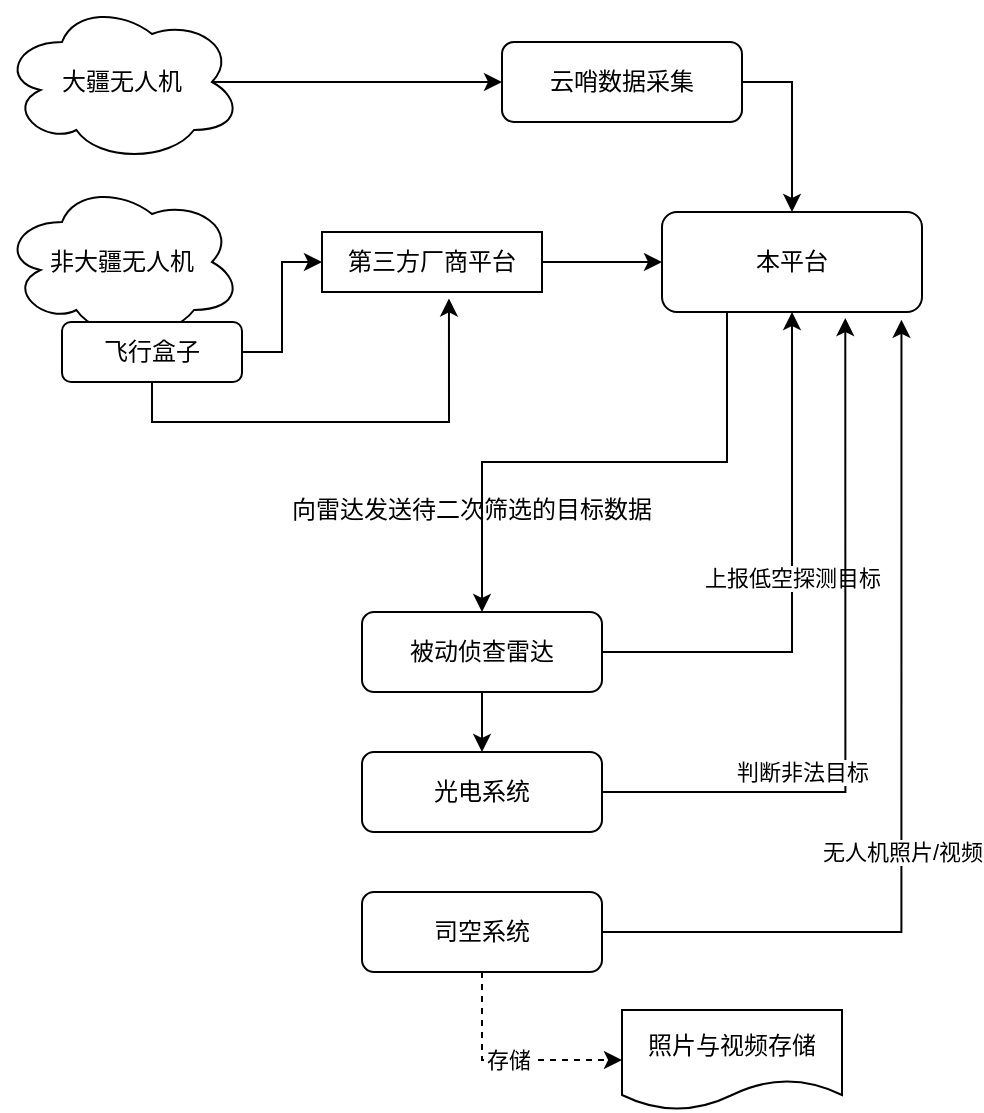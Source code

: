 <mxfile version="10.6.2" type="github"><diagram id="ZXbhY7CVpI-BIAMXs6bf" name="Page-1"><mxGraphModel dx="897" dy="469" grid="1" gridSize="10" guides="1" tooltips="1" connect="1" arrows="1" fold="1" page="1" pageScale="1" pageWidth="827" pageHeight="1169" math="0" shadow="0"><root><mxCell id="0"/><mxCell id="1" parent="0"/><mxCell id="JGGShvwqFwPRQf4y87TC-14" style="edgeStyle=orthogonalEdgeStyle;rounded=0;orthogonalLoop=1;jettySize=auto;html=1;exitX=0.875;exitY=0.5;exitDx=0;exitDy=0;exitPerimeter=0;" parent="1" source="JGGShvwqFwPRQf4y87TC-1" target="JGGShvwqFwPRQf4y87TC-2" edge="1"><mxGeometry relative="1" as="geometry"/></mxCell><mxCell id="JGGShvwqFwPRQf4y87TC-1" value="大疆无人机" style="ellipse;shape=cloud;whiteSpace=wrap;html=1;" parent="1" vertex="1"><mxGeometry x="60" y="55" width="120" height="80" as="geometry"/></mxCell><mxCell id="JGGShvwqFwPRQf4y87TC-13" style="edgeStyle=orthogonalEdgeStyle;rounded=0;orthogonalLoop=1;jettySize=auto;html=1;exitX=1;exitY=0.5;exitDx=0;exitDy=0;entryX=0.5;entryY=0;entryDx=0;entryDy=0;" parent="1" source="JGGShvwqFwPRQf4y87TC-2" target="JGGShvwqFwPRQf4y87TC-8" edge="1"><mxGeometry relative="1" as="geometry"/></mxCell><mxCell id="JGGShvwqFwPRQf4y87TC-2" value="云哨数据采集" style="rounded=1;whiteSpace=wrap;html=1;" parent="1" vertex="1"><mxGeometry x="310" y="75" width="120" height="40" as="geometry"/></mxCell><mxCell id="SJN7MPmhMZ1LIdw3ViLj-1" value="上报低空探测目标" style="edgeStyle=orthogonalEdgeStyle;rounded=0;orthogonalLoop=1;jettySize=auto;html=1;entryX=0.5;entryY=1;entryDx=0;entryDy=0;" edge="1" parent="1" source="JGGShvwqFwPRQf4y87TC-3" target="JGGShvwqFwPRQf4y87TC-8"><mxGeometry relative="1" as="geometry"/></mxCell><mxCell id="SJN7MPmhMZ1LIdw3ViLj-4" style="edgeStyle=orthogonalEdgeStyle;rounded=0;orthogonalLoop=1;jettySize=auto;html=1;exitX=0.5;exitY=1;exitDx=0;exitDy=0;entryX=0.5;entryY=0;entryDx=0;entryDy=0;" edge="1" parent="1" source="JGGShvwqFwPRQf4y87TC-3" target="JGGShvwqFwPRQf4y87TC-4"><mxGeometry relative="1" as="geometry"/></mxCell><mxCell id="JGGShvwqFwPRQf4y87TC-3" value="被动侦查雷达" style="rounded=1;whiteSpace=wrap;html=1;" parent="1" vertex="1"><mxGeometry x="240" y="360" width="120" height="40" as="geometry"/></mxCell><mxCell id="SJN7MPmhMZ1LIdw3ViLj-3" value="判断非法目标" style="edgeStyle=orthogonalEdgeStyle;rounded=0;orthogonalLoop=1;jettySize=auto;html=1;exitX=1;exitY=0.5;exitDx=0;exitDy=0;entryX=0.705;entryY=1.06;entryDx=0;entryDy=0;entryPerimeter=0;" edge="1" parent="1" source="JGGShvwqFwPRQf4y87TC-4" target="JGGShvwqFwPRQf4y87TC-8"><mxGeometry x="-0.443" y="10" relative="1" as="geometry"><mxPoint as="offset"/></mxGeometry></mxCell><mxCell id="JGGShvwqFwPRQf4y87TC-4" value="光电系统" style="rounded=1;whiteSpace=wrap;html=1;" parent="1" vertex="1"><mxGeometry x="240" y="430" width="120" height="40" as="geometry"/></mxCell><mxCell id="SJN7MPmhMZ1LIdw3ViLj-2" value="无人机照片/视频" style="edgeStyle=orthogonalEdgeStyle;rounded=0;orthogonalLoop=1;jettySize=auto;html=1;exitX=1;exitY=0.5;exitDx=0;exitDy=0;entryX=0.921;entryY=1.078;entryDx=0;entryDy=0;entryPerimeter=0;" edge="1" parent="1" source="JGGShvwqFwPRQf4y87TC-5" target="JGGShvwqFwPRQf4y87TC-8"><mxGeometry x="-0.342" y="40" relative="1" as="geometry"><mxPoint x="40" y="-40" as="offset"/></mxGeometry></mxCell><mxCell id="SJN7MPmhMZ1LIdw3ViLj-8" value="存储" style="edgeStyle=orthogonalEdgeStyle;rounded=0;orthogonalLoop=1;jettySize=auto;html=1;exitX=0.5;exitY=1;exitDx=0;exitDy=0;entryX=0;entryY=0.5;entryDx=0;entryDy=0;dashed=1;" edge="1" parent="1" source="JGGShvwqFwPRQf4y87TC-5" target="SJN7MPmhMZ1LIdw3ViLj-7"><mxGeometry relative="1" as="geometry"/></mxCell><mxCell id="JGGShvwqFwPRQf4y87TC-5" value="司空系统" style="rounded=1;whiteSpace=wrap;html=1;" parent="1" vertex="1"><mxGeometry x="240" y="500" width="120" height="40" as="geometry"/></mxCell><mxCell id="JGGShvwqFwPRQf4y87TC-6" value="非大疆无人机" style="ellipse;shape=cloud;whiteSpace=wrap;html=1;" parent="1" vertex="1"><mxGeometry x="60" y="145" width="120" height="80" as="geometry"/></mxCell><mxCell id="JGGShvwqFwPRQf4y87TC-10" style="edgeStyle=orthogonalEdgeStyle;rounded=0;orthogonalLoop=1;jettySize=auto;html=1;exitX=1;exitY=0.5;exitDx=0;exitDy=0;entryX=0;entryY=0.5;entryDx=0;entryDy=0;" parent="1" source="JGGShvwqFwPRQf4y87TC-7" target="JGGShvwqFwPRQf4y87TC-9" edge="1"><mxGeometry relative="1" as="geometry"/></mxCell><mxCell id="JGGShvwqFwPRQf4y87TC-11" style="edgeStyle=orthogonalEdgeStyle;rounded=0;orthogonalLoop=1;jettySize=auto;html=1;exitX=0.5;exitY=1;exitDx=0;exitDy=0;entryX=0.577;entryY=1.107;entryDx=0;entryDy=0;entryPerimeter=0;" parent="1" source="JGGShvwqFwPRQf4y87TC-7" target="JGGShvwqFwPRQf4y87TC-9" edge="1"><mxGeometry relative="1" as="geometry"/></mxCell><mxCell id="JGGShvwqFwPRQf4y87TC-7" value="飞行盒子" style="rounded=1;whiteSpace=wrap;html=1;" parent="1" vertex="1"><mxGeometry x="90" y="215" width="90" height="30" as="geometry"/></mxCell><mxCell id="SJN7MPmhMZ1LIdw3ViLj-6" style="edgeStyle=orthogonalEdgeStyle;rounded=0;orthogonalLoop=1;jettySize=auto;html=1;exitX=0.25;exitY=1;exitDx=0;exitDy=0;entryX=0.5;entryY=0;entryDx=0;entryDy=0;" edge="1" parent="1" source="JGGShvwqFwPRQf4y87TC-8" target="JGGShvwqFwPRQf4y87TC-3"><mxGeometry relative="1" as="geometry"/></mxCell><mxCell id="JGGShvwqFwPRQf4y87TC-8" value="本平台" style="rounded=1;whiteSpace=wrap;html=1;" parent="1" vertex="1"><mxGeometry x="390" y="160" width="130" height="50" as="geometry"/></mxCell><mxCell id="JGGShvwqFwPRQf4y87TC-12" style="edgeStyle=orthogonalEdgeStyle;rounded=0;orthogonalLoop=1;jettySize=auto;html=1;exitX=1;exitY=0.5;exitDx=0;exitDy=0;" parent="1" source="JGGShvwqFwPRQf4y87TC-9" target="JGGShvwqFwPRQf4y87TC-8" edge="1"><mxGeometry relative="1" as="geometry"/></mxCell><mxCell id="JGGShvwqFwPRQf4y87TC-9" value="第三方厂商平台" style="rounded=0;whiteSpace=wrap;html=1;" parent="1" vertex="1"><mxGeometry x="220" y="170" width="110" height="30" as="geometry"/></mxCell><mxCell id="SJN7MPmhMZ1LIdw3ViLj-5" value="向雷达发送待二次筛选的目标数据" style="text;html=1;" vertex="1" parent="1"><mxGeometry x="203" y="295" width="210" height="30" as="geometry"/></mxCell><mxCell id="SJN7MPmhMZ1LIdw3ViLj-7" value="照片与视频存储" style="shape=document;whiteSpace=wrap;html=1;boundedLbl=1;" vertex="1" parent="1"><mxGeometry x="370" y="559" width="110" height="50" as="geometry"/></mxCell></root></mxGraphModel></diagram></mxfile>